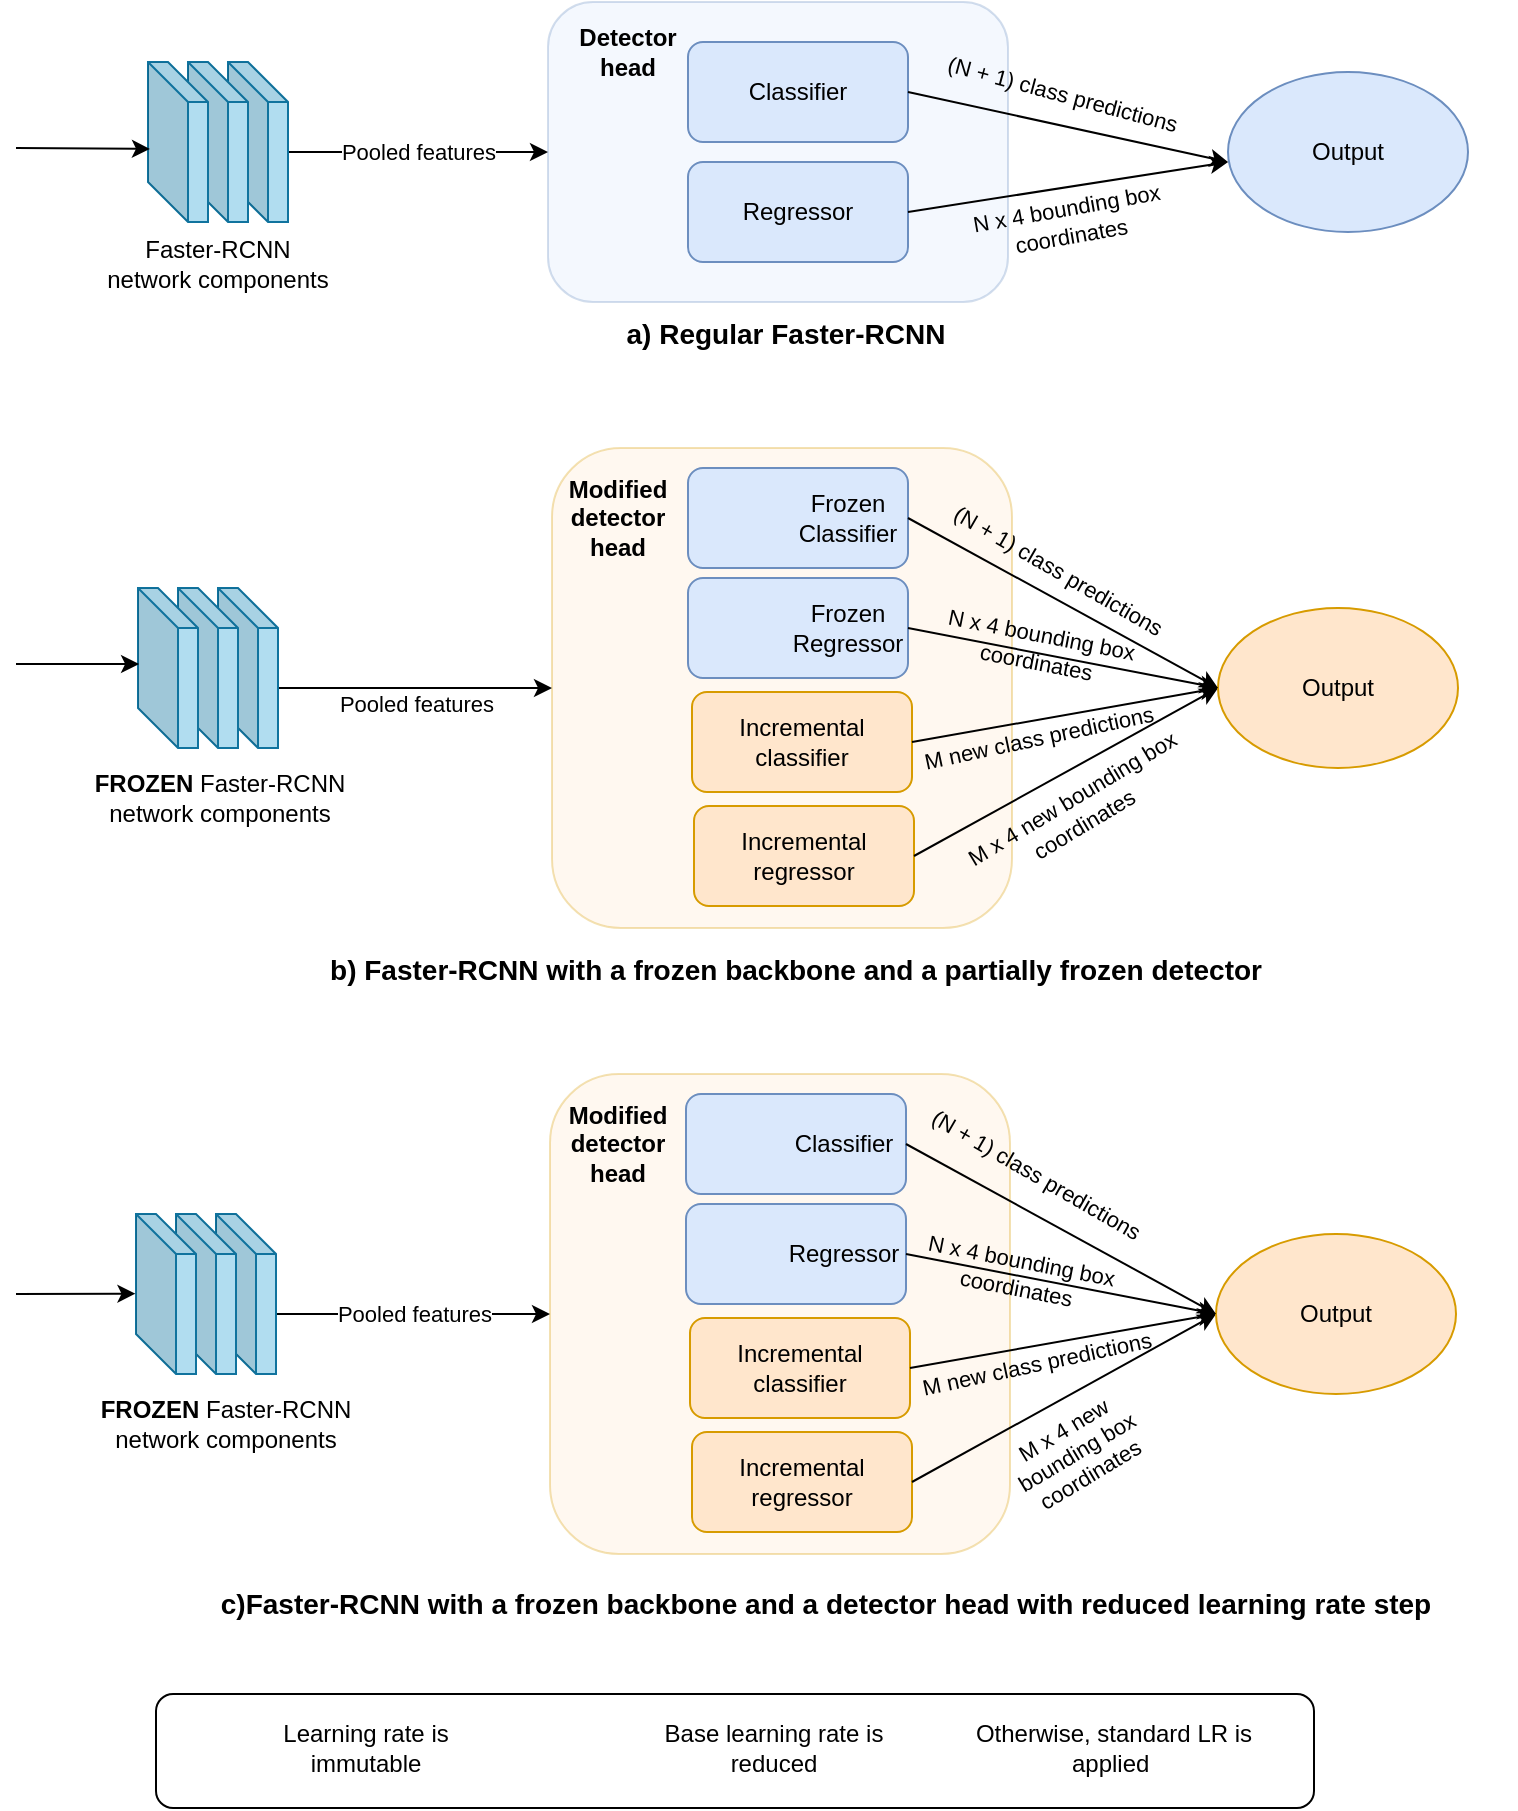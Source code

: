 <mxfile version="20.1.1" type="device"><diagram id="BhbqrEalQ81JdR3b5uoq" name="Page-1"><mxGraphModel dx="1718" dy="1560" grid="1" gridSize="10" guides="1" tooltips="1" connect="1" arrows="1" fold="1" page="1" pageScale="1" pageWidth="850" pageHeight="1100" math="0" shadow="0"><root><mxCell id="0"/><mxCell id="1" parent="0"/><mxCell id="LeN4aBptF5jCKh2LVgxi-290" value="" style="rounded=1;whiteSpace=wrap;html=1;labelBackgroundColor=none;fillColor=none;" parent="1" vertex="1"><mxGeometry x="70" y="750" width="579" height="57" as="geometry"/></mxCell><mxCell id="LeN4aBptF5jCKh2LVgxi-4" value="" style="rounded=1;whiteSpace=wrap;html=1;fillColor=#ffe6cc;strokeColor=#d79b00;opacity=30;" parent="1" vertex="1"><mxGeometry x="268" y="127" width="230" height="240" as="geometry"/></mxCell><mxCell id="LeN4aBptF5jCKh2LVgxi-27" value="" style="rounded=1;whiteSpace=wrap;html=1;fillColor=#dae8fc;strokeColor=#6c8ebf;opacity=30;" parent="1" vertex="1"><mxGeometry x="266" y="-96" width="230" height="150" as="geometry"/></mxCell><mxCell id="LeN4aBptF5jCKh2LVgxi-5" value="&lt;b&gt;Modified detector head&lt;/b&gt;" style="text;html=1;strokeColor=none;fillColor=none;align=center;verticalAlign=middle;whiteSpace=wrap;rounded=0;opacity=30;" parent="1" vertex="1"><mxGeometry x="271" y="147" width="60" height="30" as="geometry"/></mxCell><mxCell id="LeN4aBptF5jCKh2LVgxi-8" value="" style="group" parent="1" vertex="1" connectable="0"><mxGeometry x="339" y="306" width="110" height="50" as="geometry"/></mxCell><mxCell id="LeN4aBptF5jCKh2LVgxi-3" value="" style="rounded=1;whiteSpace=wrap;html=1;fillColor=#ffe6cc;strokeColor=#d79b00;" parent="LeN4aBptF5jCKh2LVgxi-8" vertex="1"><mxGeometry width="110" height="50" as="geometry"/></mxCell><mxCell id="LeN4aBptF5jCKh2LVgxi-7" value="Incremental regressor" style="text;html=1;strokeColor=none;fillColor=none;align=center;verticalAlign=middle;whiteSpace=wrap;rounded=0;opacity=30;" parent="LeN4aBptF5jCKh2LVgxi-8" vertex="1"><mxGeometry x="25" y="10" width="60" height="30" as="geometry"/></mxCell><mxCell id="LeN4aBptF5jCKh2LVgxi-9" value="" style="group" parent="1" vertex="1" connectable="0"><mxGeometry x="338" y="249" width="110" height="50" as="geometry"/></mxCell><mxCell id="LeN4aBptF5jCKh2LVgxi-2" value="" style="rounded=1;whiteSpace=wrap;html=1;fillColor=#ffe6cc;strokeColor=#d79b00;" parent="LeN4aBptF5jCKh2LVgxi-9" vertex="1"><mxGeometry width="110" height="50" as="geometry"/></mxCell><mxCell id="LeN4aBptF5jCKh2LVgxi-6" value="Incremental classifier" style="text;html=1;strokeColor=none;fillColor=none;align=center;verticalAlign=middle;whiteSpace=wrap;rounded=0;opacity=30;" parent="LeN4aBptF5jCKh2LVgxi-9" vertex="1"><mxGeometry x="25" y="10" width="60" height="30" as="geometry"/></mxCell><mxCell id="LeN4aBptF5jCKh2LVgxi-14" value="" style="endArrow=classic;html=1;rounded=0;entryX=0;entryY=0.5;entryDx=0;entryDy=0;exitX=0;exitY=0;exitDx=30.0;exitDy=50;exitPerimeter=0;" parent="1" source="LeN4aBptF5jCKh2LVgxi-201" target="LeN4aBptF5jCKh2LVgxi-4" edge="1"><mxGeometry relative="1" as="geometry"><mxPoint x="131" y="202" as="sourcePoint"/><mxPoint x="251" y="186.5" as="targetPoint"/><Array as="points"/></mxGeometry></mxCell><mxCell id="LeN4aBptF5jCKh2LVgxi-15" value="Pooled features" style="edgeLabel;resizable=0;html=1;align=center;verticalAlign=middle;opacity=30;rotation=0;" parent="LeN4aBptF5jCKh2LVgxi-14" connectable="0" vertex="1"><mxGeometry relative="1" as="geometry"><mxPoint y="8" as="offset"/></mxGeometry></mxCell><mxCell id="LeN4aBptF5jCKh2LVgxi-19" value="" style="endArrow=classic;html=1;rounded=0;exitX=1;exitY=0.5;exitDx=0;exitDy=0;entryX=0;entryY=0.5;entryDx=0;entryDy=0;" parent="1" source="LeN4aBptF5jCKh2LVgxi-2" target="LeN4aBptF5jCKh2LVgxi-25" edge="1"><mxGeometry relative="1" as="geometry"><mxPoint x="501" y="167" as="sourcePoint"/><mxPoint x="601" y="207" as="targetPoint"/></mxGeometry></mxCell><mxCell id="LeN4aBptF5jCKh2LVgxi-20" value="M new class predictions" style="edgeLabel;resizable=0;html=1;align=center;verticalAlign=middle;opacity=30;rotation=348;labelBackgroundColor=none;" parent="LeN4aBptF5jCKh2LVgxi-19" connectable="0" vertex="1"><mxGeometry relative="1" as="geometry"><mxPoint x="-14" y="11" as="offset"/></mxGeometry></mxCell><mxCell id="LeN4aBptF5jCKh2LVgxi-23" value="" style="endArrow=classic;html=1;rounded=0;exitX=1;exitY=0.5;exitDx=0;exitDy=0;entryX=0;entryY=0.5;entryDx=0;entryDy=0;" parent="1" source="LeN4aBptF5jCKh2LVgxi-3" target="LeN4aBptF5jCKh2LVgxi-25" edge="1"><mxGeometry relative="1" as="geometry"><mxPoint x="481" y="242" as="sourcePoint"/><mxPoint x="601" y="207" as="targetPoint"/></mxGeometry></mxCell><mxCell id="LeN4aBptF5jCKh2LVgxi-24" value="&amp;nbsp;M x 4 new bounding box &lt;br&gt;coordinates" style="edgeLabel;resizable=0;html=1;align=center;verticalAlign=middle;opacity=30;rotation=329;labelBackgroundColor=none;" parent="LeN4aBptF5jCKh2LVgxi-23" connectable="0" vertex="1"><mxGeometry relative="1" as="geometry"><mxPoint x="5" y="20" as="offset"/></mxGeometry></mxCell><mxCell id="LeN4aBptF5jCKh2LVgxi-25" value="" style="ellipse;whiteSpace=wrap;html=1;fillColor=#ffe6cc;strokeColor=#d79b00;" parent="1" vertex="1"><mxGeometry x="601" y="207" width="120" height="80" as="geometry"/></mxCell><mxCell id="LeN4aBptF5jCKh2LVgxi-26" value="Output" style="text;html=1;strokeColor=none;fillColor=none;align=center;verticalAlign=middle;whiteSpace=wrap;rounded=0;opacity=30;" parent="1" vertex="1"><mxGeometry x="631" y="232" width="60" height="30" as="geometry"/></mxCell><mxCell id="LeN4aBptF5jCKh2LVgxi-28" value="&lt;b&gt;Detector head&lt;/b&gt;" style="text;html=1;strokeColor=none;fillColor=none;align=center;verticalAlign=middle;whiteSpace=wrap;rounded=0;opacity=30;" parent="1" vertex="1"><mxGeometry x="276" y="-86" width="60" height="30" as="geometry"/></mxCell><mxCell id="LeN4aBptF5jCKh2LVgxi-29" value="" style="group;" parent="1" vertex="1" connectable="0"><mxGeometry x="336" y="-16" width="110" height="50" as="geometry"/></mxCell><mxCell id="LeN4aBptF5jCKh2LVgxi-30" value="" style="rounded=1;whiteSpace=wrap;html=1;fillColor=#dae8fc;strokeColor=#6c8ebf;" parent="LeN4aBptF5jCKh2LVgxi-29" vertex="1"><mxGeometry width="110" height="50" as="geometry"/></mxCell><mxCell id="LeN4aBptF5jCKh2LVgxi-31" value="Regressor" style="text;html=1;strokeColor=none;fillColor=none;align=center;verticalAlign=middle;whiteSpace=wrap;rounded=0;opacity=30;" parent="LeN4aBptF5jCKh2LVgxi-29" vertex="1"><mxGeometry x="25" y="10" width="60" height="30" as="geometry"/></mxCell><mxCell id="LeN4aBptF5jCKh2LVgxi-32" value="" style="group;" parent="1" vertex="1" connectable="0"><mxGeometry x="336" y="-76" width="110" height="50" as="geometry"/></mxCell><mxCell id="LeN4aBptF5jCKh2LVgxi-33" value="" style="rounded=1;whiteSpace=wrap;html=1;fillColor=#dae8fc;strokeColor=#6c8ebf;" parent="LeN4aBptF5jCKh2LVgxi-32" vertex="1"><mxGeometry width="110" height="50" as="geometry"/></mxCell><mxCell id="LeN4aBptF5jCKh2LVgxi-34" value="Classifier" style="text;html=1;strokeColor=none;fillColor=none;align=center;verticalAlign=middle;whiteSpace=wrap;rounded=0;opacity=30;" parent="LeN4aBptF5jCKh2LVgxi-32" vertex="1"><mxGeometry x="25" y="10" width="60" height="30" as="geometry"/></mxCell><mxCell id="LeN4aBptF5jCKh2LVgxi-35" value="" style="endArrow=classic;html=1;rounded=0;entryX=0;entryY=0.5;entryDx=0;entryDy=0;" parent="1" target="LeN4aBptF5jCKh2LVgxi-27" edge="1"><mxGeometry relative="1" as="geometry"><mxPoint x="136" y="-21" as="sourcePoint"/><mxPoint x="256" y="-36.5" as="targetPoint"/><Array as="points"/></mxGeometry></mxCell><mxCell id="LeN4aBptF5jCKh2LVgxi-36" value="Pooled features" style="edgeLabel;resizable=0;html=1;align=center;verticalAlign=middle;opacity=30;" parent="LeN4aBptF5jCKh2LVgxi-35" connectable="0" vertex="1"><mxGeometry relative="1" as="geometry"/></mxCell><mxCell id="LeN4aBptF5jCKh2LVgxi-37" value="" style="endArrow=classic;html=1;rounded=0;exitX=1;exitY=0.5;exitDx=0;exitDy=0;" parent="1" source="LeN4aBptF5jCKh2LVgxi-33" edge="1"><mxGeometry relative="1" as="geometry"><mxPoint x="506" y="-56" as="sourcePoint"/><mxPoint x="606" y="-16" as="targetPoint"/></mxGeometry></mxCell><mxCell id="LeN4aBptF5jCKh2LVgxi-38" value="(N + 1) class predictions" style="edgeLabel;resizable=0;html=1;align=center;verticalAlign=middle;opacity=30;rotation=15;labelBackgroundColor=none;" parent="LeN4aBptF5jCKh2LVgxi-37" connectable="0" vertex="1"><mxGeometry relative="1" as="geometry"><mxPoint x="-3" y="-17" as="offset"/></mxGeometry></mxCell><mxCell id="LeN4aBptF5jCKh2LVgxi-39" value="" style="endArrow=classic;html=1;rounded=0;exitX=1;exitY=0.5;exitDx=0;exitDy=0;" parent="1" source="LeN4aBptF5jCKh2LVgxi-30" edge="1"><mxGeometry relative="1" as="geometry"><mxPoint x="486" y="19" as="sourcePoint"/><mxPoint x="606" y="-16" as="targetPoint"/></mxGeometry></mxCell><mxCell id="LeN4aBptF5jCKh2LVgxi-40" value="N x 4 bounding box &lt;br&gt;coordinates" style="edgeLabel;resizable=0;html=1;align=center;verticalAlign=middle;opacity=30;rotation=-10;labelBackgroundColor=none;" parent="LeN4aBptF5jCKh2LVgxi-39" connectable="0" vertex="1"><mxGeometry relative="1" as="geometry"><mxPoint y="17" as="offset"/></mxGeometry></mxCell><mxCell id="LeN4aBptF5jCKh2LVgxi-41" value="" style="ellipse;whiteSpace=wrap;html=1;fillColor=#dae8fc;strokeColor=#6c8ebf;" parent="1" vertex="1"><mxGeometry x="606" y="-61" width="120" height="80" as="geometry"/></mxCell><mxCell id="LeN4aBptF5jCKh2LVgxi-42" value="Output" style="text;html=1;strokeColor=none;fillColor=none;align=center;verticalAlign=middle;whiteSpace=wrap;rounded=0;opacity=30;" parent="1" vertex="1"><mxGeometry x="636" y="-36" width="60" height="30" as="geometry"/></mxCell><mxCell id="LeN4aBptF5jCKh2LVgxi-195" value="" style="group;rounded=1;" parent="1" vertex="1" connectable="0"><mxGeometry x="66.0" y="-66" width="110" height="116" as="geometry"/></mxCell><mxCell id="LeN4aBptF5jCKh2LVgxi-196" value="" style="shape=cube;whiteSpace=wrap;html=1;boundedLbl=1;backgroundOutline=1;darkOpacity=0.05;darkOpacity2=0.1;fontSize=18;fillColor=#b1ddf0;strokeColor=#10739e;rounded=1;" parent="LeN4aBptF5jCKh2LVgxi-195" vertex="1"><mxGeometry x="40" width="30" height="80" as="geometry"/></mxCell><mxCell id="LeN4aBptF5jCKh2LVgxi-197" value="" style="shape=cube;whiteSpace=wrap;html=1;boundedLbl=1;backgroundOutline=1;darkOpacity=0.05;darkOpacity2=0.1;fontSize=18;fillColor=#b1ddf0;strokeColor=#10739e;rounded=1;" parent="LeN4aBptF5jCKh2LVgxi-195" vertex="1"><mxGeometry x="20" width="30" height="80" as="geometry"/></mxCell><mxCell id="LeN4aBptF5jCKh2LVgxi-198" value="" style="shape=cube;whiteSpace=wrap;html=1;boundedLbl=1;backgroundOutline=1;darkOpacity=0.05;darkOpacity2=0.1;fontSize=18;fillColor=#b1ddf0;strokeColor=#10739e;rounded=1;" parent="LeN4aBptF5jCKh2LVgxi-195" vertex="1"><mxGeometry width="30" height="80" as="geometry"/></mxCell><mxCell id="LeN4aBptF5jCKh2LVgxi-199" value="Faster-RCNN network components" style="text;html=1;strokeColor=none;fillColor=none;align=center;verticalAlign=middle;whiteSpace=wrap;rounded=1;" parent="LeN4aBptF5jCKh2LVgxi-195" vertex="1"><mxGeometry x="-25" y="86" width="120" height="30" as="geometry"/></mxCell><mxCell id="LeN4aBptF5jCKh2LVgxi-200" value="" style="group;rounded=1;" parent="1" vertex="1" connectable="0"><mxGeometry x="61.0" y="210" width="120" height="120" as="geometry"/></mxCell><mxCell id="LeN4aBptF5jCKh2LVgxi-201" value="" style="shape=cube;whiteSpace=wrap;html=1;boundedLbl=1;backgroundOutline=1;darkOpacity=0.05;darkOpacity2=0.1;fontSize=18;fillColor=#b1ddf0;strokeColor=#10739e;rounded=1;" parent="LeN4aBptF5jCKh2LVgxi-200" vertex="1"><mxGeometry x="40" y="-13" width="30" height="80" as="geometry"/></mxCell><mxCell id="LeN4aBptF5jCKh2LVgxi-202" value="" style="shape=cube;whiteSpace=wrap;html=1;boundedLbl=1;backgroundOutline=1;darkOpacity=0.05;darkOpacity2=0.1;fontSize=18;fillColor=#b1ddf0;strokeColor=#10739e;rounded=1;" parent="LeN4aBptF5jCKh2LVgxi-200" vertex="1"><mxGeometry x="20" y="-13" width="30" height="80" as="geometry"/></mxCell><mxCell id="LeN4aBptF5jCKh2LVgxi-203" value="" style="shape=cube;whiteSpace=wrap;html=1;boundedLbl=1;backgroundOutline=1;darkOpacity=0.05;darkOpacity2=0.1;fontSize=18;fillColor=#b1ddf0;strokeColor=#10739e;rounded=1;" parent="LeN4aBptF5jCKh2LVgxi-200" vertex="1"><mxGeometry y="-13" width="30" height="80" as="geometry"/></mxCell><mxCell id="RYOqw7BzYWz5QKM2znjY-4" value="" style="shape=image;html=1;verticalAlign=top;verticalLabelPosition=bottom;labelBackgroundColor=#ffffff;imageAspect=0;aspect=fixed;image=https://cdn3.iconfinder.com/data/icons/weather-free-1/32/Weather_Free_Filled_Outline_freezing-termometer-weather-cold-temperature-128.png" vertex="1" parent="LeN4aBptF5jCKh2LVgxi-200"><mxGeometry x="7.0" y="1" width="53" height="53" as="geometry"/></mxCell><mxCell id="LeN4aBptF5jCKh2LVgxi-229" value="&lt;font style=&quot;font-size: 14px;&quot;&gt;&lt;b&gt;a) Regular Faster-RCNN&lt;/b&gt;&lt;/font&gt;" style="text;html=1;strokeColor=none;fillColor=none;align=center;verticalAlign=middle;whiteSpace=wrap;rounded=0;labelBackgroundColor=none;" parent="1" vertex="1"><mxGeometry x="170" y="55" width="430" height="30" as="geometry"/></mxCell><mxCell id="LeN4aBptF5jCKh2LVgxi-230" value="&lt;font style=&quot;font-size: 14px;&quot;&gt;&lt;b&gt;b) Faster-RCNN with a frozen backbone and a partially frozen detector&lt;/b&gt;&lt;/font&gt;" style="text;html=1;strokeColor=none;fillColor=none;align=center;verticalAlign=middle;whiteSpace=wrap;rounded=0;labelBackgroundColor=none;" parent="1" vertex="1"><mxGeometry x="90" y="373" width="600" height="30" as="geometry"/></mxCell><mxCell id="LeN4aBptF5jCKh2LVgxi-231" value="" style="group;" parent="1" vertex="1" connectable="0"><mxGeometry x="336" y="137" width="110" height="53" as="geometry"/></mxCell><mxCell id="LeN4aBptF5jCKh2LVgxi-232" value="" style="rounded=1;whiteSpace=wrap;html=1;fillColor=#dae8fc;strokeColor=#6c8ebf;" parent="LeN4aBptF5jCKh2LVgxi-231" vertex="1"><mxGeometry width="110" height="50" as="geometry"/></mxCell><mxCell id="LeN4aBptF5jCKh2LVgxi-233" value="Frozen Classifier" style="text;html=1;strokeColor=none;fillColor=none;align=center;verticalAlign=middle;whiteSpace=wrap;rounded=0;opacity=30;" parent="LeN4aBptF5jCKh2LVgxi-231" vertex="1"><mxGeometry x="50" y="10" width="60" height="30" as="geometry"/></mxCell><mxCell id="RYOqw7BzYWz5QKM2znjY-7" value="" style="shape=image;html=1;verticalAlign=top;verticalLabelPosition=bottom;labelBackgroundColor=#ffffff;imageAspect=0;aspect=fixed;image=https://cdn3.iconfinder.com/data/icons/weather-free-1/32/Weather_Free_Filled_Outline_freezing-termometer-weather-cold-temperature-128.png" vertex="1" parent="LeN4aBptF5jCKh2LVgxi-231"><mxGeometry y="5" width="40" height="40" as="geometry"/></mxCell><mxCell id="LeN4aBptF5jCKh2LVgxi-234" value="" style="group;" parent="1" vertex="1" connectable="0"><mxGeometry x="336" y="192" width="110" height="51.5" as="geometry"/></mxCell><mxCell id="LeN4aBptF5jCKh2LVgxi-235" value="" style="rounded=1;whiteSpace=wrap;html=1;fillColor=#dae8fc;strokeColor=#6c8ebf;" parent="LeN4aBptF5jCKh2LVgxi-234" vertex="1"><mxGeometry width="110" height="50" as="geometry"/></mxCell><mxCell id="LeN4aBptF5jCKh2LVgxi-236" value="Frozen Regressor" style="text;html=1;strokeColor=none;fillColor=none;align=center;verticalAlign=middle;whiteSpace=wrap;rounded=0;labelBackgroundColor=none;" parent="LeN4aBptF5jCKh2LVgxi-234" vertex="1"><mxGeometry x="50" y="10" width="60" height="30" as="geometry"/></mxCell><mxCell id="RYOqw7BzYWz5QKM2znjY-8" value="" style="shape=image;html=1;verticalAlign=top;verticalLabelPosition=bottom;labelBackgroundColor=#ffffff;imageAspect=0;aspect=fixed;image=https://cdn3.iconfinder.com/data/icons/weather-free-1/32/Weather_Free_Filled_Outline_freezing-termometer-weather-cold-temperature-128.png" vertex="1" parent="LeN4aBptF5jCKh2LVgxi-234"><mxGeometry y="4.25" width="41.5" height="41.5" as="geometry"/></mxCell><mxCell id="LeN4aBptF5jCKh2LVgxi-237" value="" style="endArrow=classic;html=1;rounded=0;exitX=1;exitY=0.5;exitDx=0;exitDy=0;entryX=0;entryY=0.5;entryDx=0;entryDy=0;entryPerimeter=0;" parent="1" source="LeN4aBptF5jCKh2LVgxi-232" target="LeN4aBptF5jCKh2LVgxi-25" edge="1"><mxGeometry relative="1" as="geometry"><mxPoint x="441" y="167" as="sourcePoint"/><mxPoint x="601" y="202" as="targetPoint"/></mxGeometry></mxCell><mxCell id="LeN4aBptF5jCKh2LVgxi-238" value="(N + 1) class predictions" style="edgeLabel;resizable=0;html=1;align=center;verticalAlign=middle;opacity=30;rotation=30;labelBackgroundColor=none;" parent="LeN4aBptF5jCKh2LVgxi-237" connectable="0" vertex="1"><mxGeometry relative="1" as="geometry"><mxPoint x="-3" y="-17" as="offset"/></mxGeometry></mxCell><mxCell id="LeN4aBptF5jCKh2LVgxi-239" value="" style="endArrow=classic;html=1;rounded=0;exitX=1;exitY=0.5;exitDx=0;exitDy=0;entryX=0;entryY=0.5;entryDx=0;entryDy=0;" parent="1" source="LeN4aBptF5jCKh2LVgxi-235" target="LeN4aBptF5jCKh2LVgxi-25" edge="1"><mxGeometry relative="1" as="geometry"><mxPoint x="441" y="212" as="sourcePoint"/><mxPoint x="601" y="187" as="targetPoint"/></mxGeometry></mxCell><mxCell id="LeN4aBptF5jCKh2LVgxi-240" value="N x 4 bounding box &lt;br&gt;coordinates" style="edgeLabel;resizable=0;html=1;align=center;verticalAlign=middle;opacity=30;rotation=11;labelBackgroundColor=none;" parent="LeN4aBptF5jCKh2LVgxi-239" connectable="0" vertex="1"><mxGeometry relative="1" as="geometry"><mxPoint x="-13" y="-5" as="offset"/></mxGeometry></mxCell><mxCell id="LeN4aBptF5jCKh2LVgxi-244" value="" style="rounded=1;whiteSpace=wrap;html=1;fillColor=#ffe6cc;strokeColor=#d79b00;opacity=30;" parent="1" vertex="1"><mxGeometry x="267" y="440" width="230" height="240" as="geometry"/></mxCell><mxCell id="LeN4aBptF5jCKh2LVgxi-245" value="&lt;b&gt;Modified detector head&lt;/b&gt;" style="text;html=1;strokeColor=none;fillColor=none;align=center;verticalAlign=middle;whiteSpace=wrap;rounded=0;opacity=30;" parent="1" vertex="1"><mxGeometry x="271" y="460" width="60" height="30" as="geometry"/></mxCell><mxCell id="LeN4aBptF5jCKh2LVgxi-246" value="" style="group" parent="1" vertex="1" connectable="0"><mxGeometry x="338" y="619" width="110" height="50" as="geometry"/></mxCell><mxCell id="LeN4aBptF5jCKh2LVgxi-247" value="" style="rounded=1;whiteSpace=wrap;html=1;fillColor=#ffe6cc;strokeColor=#d79b00;" parent="LeN4aBptF5jCKh2LVgxi-246" vertex="1"><mxGeometry width="110" height="50" as="geometry"/></mxCell><mxCell id="LeN4aBptF5jCKh2LVgxi-248" value="Incremental regressor" style="text;html=1;strokeColor=none;fillColor=none;align=center;verticalAlign=middle;whiteSpace=wrap;rounded=0;opacity=30;" parent="LeN4aBptF5jCKh2LVgxi-246" vertex="1"><mxGeometry x="25" y="10" width="60" height="30" as="geometry"/></mxCell><mxCell id="LeN4aBptF5jCKh2LVgxi-249" value="" style="group" parent="1" vertex="1" connectable="0"><mxGeometry x="337" y="562" width="110" height="50" as="geometry"/></mxCell><mxCell id="LeN4aBptF5jCKh2LVgxi-250" value="" style="rounded=1;whiteSpace=wrap;html=1;fillColor=#ffe6cc;strokeColor=#d79b00;" parent="LeN4aBptF5jCKh2LVgxi-249" vertex="1"><mxGeometry width="110" height="50" as="geometry"/></mxCell><mxCell id="LeN4aBptF5jCKh2LVgxi-251" value="Incremental classifier" style="text;html=1;strokeColor=none;fillColor=none;align=center;verticalAlign=middle;whiteSpace=wrap;rounded=0;opacity=30;" parent="LeN4aBptF5jCKh2LVgxi-249" vertex="1"><mxGeometry x="25" y="10" width="60" height="30" as="geometry"/></mxCell><mxCell id="LeN4aBptF5jCKh2LVgxi-252" value="" style="endArrow=classic;html=1;rounded=0;entryX=0;entryY=0.5;entryDx=0;entryDy=0;exitX=0;exitY=0;exitDx=30.0;exitDy=50;exitPerimeter=0;" parent="1" source="LeN4aBptF5jCKh2LVgxi-261" target="LeN4aBptF5jCKh2LVgxi-244" edge="1"><mxGeometry relative="1" as="geometry"><mxPoint x="130" y="515" as="sourcePoint"/><mxPoint x="250" y="499.5" as="targetPoint"/><Array as="points"/></mxGeometry></mxCell><mxCell id="LeN4aBptF5jCKh2LVgxi-253" value="Pooled features" style="edgeLabel;resizable=0;html=1;align=center;verticalAlign=middle;opacity=30;" parent="LeN4aBptF5jCKh2LVgxi-252" connectable="0" vertex="1"><mxGeometry relative="1" as="geometry"/></mxCell><mxCell id="LeN4aBptF5jCKh2LVgxi-254" value="" style="endArrow=classic;html=1;rounded=0;exitX=1;exitY=0.5;exitDx=0;exitDy=0;entryX=0;entryY=0.5;entryDx=0;entryDy=0;" parent="1" source="LeN4aBptF5jCKh2LVgxi-250" target="LeN4aBptF5jCKh2LVgxi-258" edge="1"><mxGeometry relative="1" as="geometry"><mxPoint x="500" y="480" as="sourcePoint"/><mxPoint x="600" y="520" as="targetPoint"/></mxGeometry></mxCell><mxCell id="LeN4aBptF5jCKh2LVgxi-255" value="M new class predictions" style="edgeLabel;resizable=0;html=1;align=center;verticalAlign=middle;opacity=30;rotation=348;labelBackgroundColor=none;" parent="LeN4aBptF5jCKh2LVgxi-254" connectable="0" vertex="1"><mxGeometry relative="1" as="geometry"><mxPoint x="-14" y="11" as="offset"/></mxGeometry></mxCell><mxCell id="LeN4aBptF5jCKh2LVgxi-256" value="" style="endArrow=classic;html=1;rounded=0;exitX=1;exitY=0.5;exitDx=0;exitDy=0;entryX=0;entryY=0.5;entryDx=0;entryDy=0;" parent="1" source="LeN4aBptF5jCKh2LVgxi-247" target="LeN4aBptF5jCKh2LVgxi-258" edge="1"><mxGeometry relative="1" as="geometry"><mxPoint x="480" y="555" as="sourcePoint"/><mxPoint x="600" y="520" as="targetPoint"/></mxGeometry></mxCell><mxCell id="LeN4aBptF5jCKh2LVgxi-257" value="&amp;nbsp;M x 4 new&amp;nbsp;&lt;br&gt;bounding box &lt;br&gt;coordinates" style="edgeLabel;resizable=0;html=1;align=center;verticalAlign=middle;opacity=30;rotation=329;labelBackgroundColor=none;" parent="LeN4aBptF5jCKh2LVgxi-256" connectable="0" vertex="1"><mxGeometry relative="1" as="geometry"><mxPoint x="6" y="27" as="offset"/></mxGeometry></mxCell><mxCell id="LeN4aBptF5jCKh2LVgxi-258" value="" style="ellipse;whiteSpace=wrap;html=1;fillColor=#ffe6cc;strokeColor=#d79b00;" parent="1" vertex="1"><mxGeometry x="600" y="520" width="120" height="80" as="geometry"/></mxCell><mxCell id="LeN4aBptF5jCKh2LVgxi-259" value="Output" style="text;html=1;strokeColor=none;fillColor=none;align=center;verticalAlign=middle;whiteSpace=wrap;rounded=0;opacity=30;" parent="1" vertex="1"><mxGeometry x="630" y="545" width="60" height="30" as="geometry"/></mxCell><mxCell id="LeN4aBptF5jCKh2LVgxi-260" value="" style="group;rounded=1;" parent="1" vertex="1" connectable="0"><mxGeometry x="60.0" y="510" width="143.0" height="120" as="geometry"/></mxCell><mxCell id="LeN4aBptF5jCKh2LVgxi-261" value="" style="shape=cube;whiteSpace=wrap;html=1;boundedLbl=1;backgroundOutline=1;darkOpacity=0.05;darkOpacity2=0.1;fontSize=18;fillColor=#b1ddf0;strokeColor=#10739e;rounded=1;" parent="LeN4aBptF5jCKh2LVgxi-260" vertex="1"><mxGeometry x="40" width="30" height="80" as="geometry"/></mxCell><mxCell id="LeN4aBptF5jCKh2LVgxi-262" value="" style="shape=cube;whiteSpace=wrap;html=1;boundedLbl=1;backgroundOutline=1;darkOpacity=0.05;darkOpacity2=0.1;fontSize=18;fillColor=#b1ddf0;strokeColor=#10739e;rounded=1;" parent="LeN4aBptF5jCKh2LVgxi-260" vertex="1"><mxGeometry x="20" width="30" height="80" as="geometry"/></mxCell><mxCell id="LeN4aBptF5jCKh2LVgxi-263" value="" style="shape=cube;whiteSpace=wrap;html=1;boundedLbl=1;backgroundOutline=1;darkOpacity=0.05;darkOpacity2=0.1;fontSize=18;fillColor=#b1ddf0;strokeColor=#10739e;rounded=1;" parent="LeN4aBptF5jCKh2LVgxi-260" vertex="1"><mxGeometry width="30" height="80" as="geometry"/></mxCell><mxCell id="LeN4aBptF5jCKh2LVgxi-264" value="&lt;b&gt;FROZEN &lt;/b&gt;Faster-RCNN network components" style="text;html=1;strokeColor=none;fillColor=none;align=center;verticalAlign=middle;whiteSpace=wrap;rounded=1;" parent="LeN4aBptF5jCKh2LVgxi-260" vertex="1"><mxGeometry x="-20" y="90" width="130" height="30" as="geometry"/></mxCell><mxCell id="RYOqw7BzYWz5QKM2znjY-5" value="" style="shape=image;html=1;verticalAlign=top;verticalLabelPosition=bottom;labelBackgroundColor=#ffffff;imageAspect=0;aspect=fixed;image=https://cdn3.iconfinder.com/data/icons/weather-free-1/32/Weather_Free_Filled_Outline_freezing-termometer-weather-cold-temperature-128.png" vertex="1" parent="LeN4aBptF5jCKh2LVgxi-260"><mxGeometry x="8.5" y="20" width="53" height="53" as="geometry"/></mxCell><mxCell id="LeN4aBptF5jCKh2LVgxi-266" value="&lt;font style=&quot;font-size: 14px;&quot;&gt;&lt;b&gt;c)Faster-RCNN with a frozen backbone and a detector head with reduced learning rate step&lt;/b&gt;&lt;/font&gt;" style="text;html=1;strokeColor=none;fillColor=none;align=center;verticalAlign=middle;whiteSpace=wrap;rounded=0;labelBackgroundColor=none;" parent="1" vertex="1"><mxGeometry x="60" y="690" width="690" height="30" as="geometry"/></mxCell><mxCell id="LeN4aBptF5jCKh2LVgxi-267" value="" style="group;" parent="1" vertex="1" connectable="0"><mxGeometry x="335" y="450" width="110" height="50" as="geometry"/></mxCell><mxCell id="LeN4aBptF5jCKh2LVgxi-268" value="" style="rounded=1;whiteSpace=wrap;html=1;fillColor=#dae8fc;strokeColor=#6c8ebf;" parent="LeN4aBptF5jCKh2LVgxi-267" vertex="1"><mxGeometry width="110" height="50" as="geometry"/></mxCell><mxCell id="LeN4aBptF5jCKh2LVgxi-270" value="Classifier" style="text;html=1;strokeColor=none;fillColor=none;align=center;verticalAlign=middle;whiteSpace=wrap;rounded=0;opacity=30;" parent="LeN4aBptF5jCKh2LVgxi-267" vertex="1"><mxGeometry x="49" y="10" width="60" height="30" as="geometry"/></mxCell><mxCell id="LeN4aBptF5jCKh2LVgxi-279" value="" style="shape=image;html=1;verticalAlign=top;verticalLabelPosition=bottom;labelBackgroundColor=#ffffff;imageAspect=0;aspect=fixed;image=https://cdn0.iconfinder.com/data/icons/google-material-design-3-0/48/ic_slow_motion_video_48px-128.png;fillColor=none;imageBackground=none;" parent="LeN4aBptF5jCKh2LVgxi-267" vertex="1"><mxGeometry x="-5" y="2" width="48" height="48" as="geometry"/></mxCell><mxCell id="LeN4aBptF5jCKh2LVgxi-271" value="" style="group;" parent="1" vertex="1" connectable="0"><mxGeometry x="335" y="505" width="110" height="50" as="geometry"/></mxCell><mxCell id="LeN4aBptF5jCKh2LVgxi-272" value="" style="rounded=1;whiteSpace=wrap;html=1;fillColor=#dae8fc;strokeColor=#6c8ebf;" parent="LeN4aBptF5jCKh2LVgxi-271" vertex="1"><mxGeometry width="110" height="50" as="geometry"/></mxCell><mxCell id="LeN4aBptF5jCKh2LVgxi-273" value="Regressor" style="text;html=1;strokeColor=none;fillColor=none;align=center;verticalAlign=middle;whiteSpace=wrap;rounded=0;opacity=30;" parent="LeN4aBptF5jCKh2LVgxi-271" vertex="1"><mxGeometry x="49" y="10" width="60" height="30" as="geometry"/></mxCell><mxCell id="LeN4aBptF5jCKh2LVgxi-280" value="" style="shape=image;html=1;verticalAlign=top;verticalLabelPosition=bottom;labelBackgroundColor=#ffffff;imageAspect=0;aspect=fixed;image=https://cdn0.iconfinder.com/data/icons/google-material-design-3-0/48/ic_slow_motion_video_48px-128.png;fillColor=none;imageBackground=none;" parent="LeN4aBptF5jCKh2LVgxi-271" vertex="1"><mxGeometry x="-5" y="1" width="48" height="48" as="geometry"/></mxCell><mxCell id="LeN4aBptF5jCKh2LVgxi-275" value="" style="endArrow=classic;html=1;rounded=0;exitX=1;exitY=0.5;exitDx=0;exitDy=0;entryX=0;entryY=0.5;entryDx=0;entryDy=0;entryPerimeter=0;" parent="1" source="LeN4aBptF5jCKh2LVgxi-268" target="LeN4aBptF5jCKh2LVgxi-258" edge="1"><mxGeometry relative="1" as="geometry"><mxPoint x="440" y="480" as="sourcePoint"/><mxPoint x="600" y="515" as="targetPoint"/></mxGeometry></mxCell><mxCell id="LeN4aBptF5jCKh2LVgxi-276" value="(N + 1) class predictions" style="edgeLabel;resizable=0;html=1;align=center;verticalAlign=middle;opacity=30;rotation=30;labelBackgroundColor=none;" parent="LeN4aBptF5jCKh2LVgxi-275" connectable="0" vertex="1"><mxGeometry relative="1" as="geometry"><mxPoint x="-13" y="-28" as="offset"/></mxGeometry></mxCell><mxCell id="LeN4aBptF5jCKh2LVgxi-277" value="" style="endArrow=classic;html=1;rounded=0;exitX=1;exitY=0.5;exitDx=0;exitDy=0;entryX=0;entryY=0.5;entryDx=0;entryDy=0;" parent="1" source="LeN4aBptF5jCKh2LVgxi-272" target="LeN4aBptF5jCKh2LVgxi-258" edge="1"><mxGeometry relative="1" as="geometry"><mxPoint x="440" y="525" as="sourcePoint"/><mxPoint x="600" y="500" as="targetPoint"/></mxGeometry></mxCell><mxCell id="LeN4aBptF5jCKh2LVgxi-278" value="N x 4 bounding box &lt;br&gt;coordinates" style="edgeLabel;resizable=0;html=1;align=center;verticalAlign=middle;opacity=30;rotation=11;labelBackgroundColor=none;" parent="LeN4aBptF5jCKh2LVgxi-277" connectable="0" vertex="1"><mxGeometry relative="1" as="geometry"><mxPoint x="-22" y="-5" as="offset"/></mxGeometry></mxCell><mxCell id="LeN4aBptF5jCKh2LVgxi-205" value="&lt;b&gt;FROZEN &lt;/b&gt;Faster-RCNN network components" style="text;html=1;strokeColor=none;fillColor=none;align=center;verticalAlign=middle;whiteSpace=wrap;rounded=1;" parent="1" vertex="1"><mxGeometry x="37.0" y="287" width="130" height="30" as="geometry"/></mxCell><mxCell id="LeN4aBptF5jCKh2LVgxi-281" value="" style="endArrow=classic;html=1;rounded=0;entryX=0.033;entryY=0.543;entryDx=0;entryDy=0;entryPerimeter=0;" parent="1" target="LeN4aBptF5jCKh2LVgxi-198" edge="1"><mxGeometry width="50" height="50" relative="1" as="geometry"><mxPoint y="-23" as="sourcePoint"/><mxPoint x="66" y="-31" as="targetPoint"/></mxGeometry></mxCell><mxCell id="LeN4aBptF5jCKh2LVgxi-282" value="" style="endArrow=classic;html=1;rounded=0;entryX=0.018;entryY=0.475;entryDx=0;entryDy=0;entryPerimeter=0;" parent="1" target="LeN4aBptF5jCKh2LVgxi-203" edge="1"><mxGeometry width="50" height="50" relative="1" as="geometry"><mxPoint y="235" as="sourcePoint"/><mxPoint x="61.0" y="242.44" as="targetPoint"/></mxGeometry></mxCell><mxCell id="LeN4aBptF5jCKh2LVgxi-283" value="" style="endArrow=classic;html=1;rounded=0;entryX=-0.009;entryY=0.498;entryDx=0;entryDy=0;entryPerimeter=0;" parent="1" target="LeN4aBptF5jCKh2LVgxi-263" edge="1"><mxGeometry width="50" height="50" relative="1" as="geometry"><mxPoint y="550" as="sourcePoint"/><mxPoint x="51.54" y="555.0" as="targetPoint"/></mxGeometry></mxCell><mxCell id="LeN4aBptF5jCKh2LVgxi-285" value="" style="shape=image;html=1;verticalAlign=top;verticalLabelPosition=bottom;labelBackgroundColor=#ffffff;imageAspect=0;aspect=fixed;image=https://cdn0.iconfinder.com/data/icons/google-material-design-3-0/48/ic_slow_motion_video_48px-128.png;fillColor=none;imageBackground=none;" parent="1" vertex="1"><mxGeometry x="274" y="753" width="48" height="48" as="geometry"/></mxCell><mxCell id="LeN4aBptF5jCKh2LVgxi-286" value="Learning rate is immutable" style="text;html=1;strokeColor=none;fillColor=none;align=center;verticalAlign=middle;whiteSpace=wrap;rounded=0;labelBackgroundColor=none;" parent="1" vertex="1"><mxGeometry x="118" y="762" width="114" height="30" as="geometry"/></mxCell><mxCell id="LeN4aBptF5jCKh2LVgxi-287" value="Base learning rate is reduced" style="text;html=1;strokeColor=none;fillColor=none;align=center;verticalAlign=middle;whiteSpace=wrap;rounded=0;labelBackgroundColor=none;" parent="1" vertex="1"><mxGeometry x="322" y="762" width="114" height="30" as="geometry"/></mxCell><mxCell id="LeN4aBptF5jCKh2LVgxi-288" value="Otherwise, standard LR is applied&amp;nbsp;" style="text;html=1;strokeColor=none;fillColor=none;align=center;verticalAlign=middle;whiteSpace=wrap;rounded=0;labelBackgroundColor=none;" parent="1" vertex="1"><mxGeometry x="474" y="762" width="150" height="30" as="geometry"/></mxCell><mxCell id="RYOqw7BzYWz5QKM2znjY-6" value="" style="shape=image;html=1;verticalAlign=top;verticalLabelPosition=bottom;labelBackgroundColor=#ffffff;imageAspect=0;aspect=fixed;image=https://cdn3.iconfinder.com/data/icons/weather-free-1/32/Weather_Free_Filled_Outline_freezing-termometer-weather-cold-temperature-128.png" vertex="1" parent="1"><mxGeometry x="75.5" y="754" width="46" height="46" as="geometry"/></mxCell></root></mxGraphModel></diagram></mxfile>
